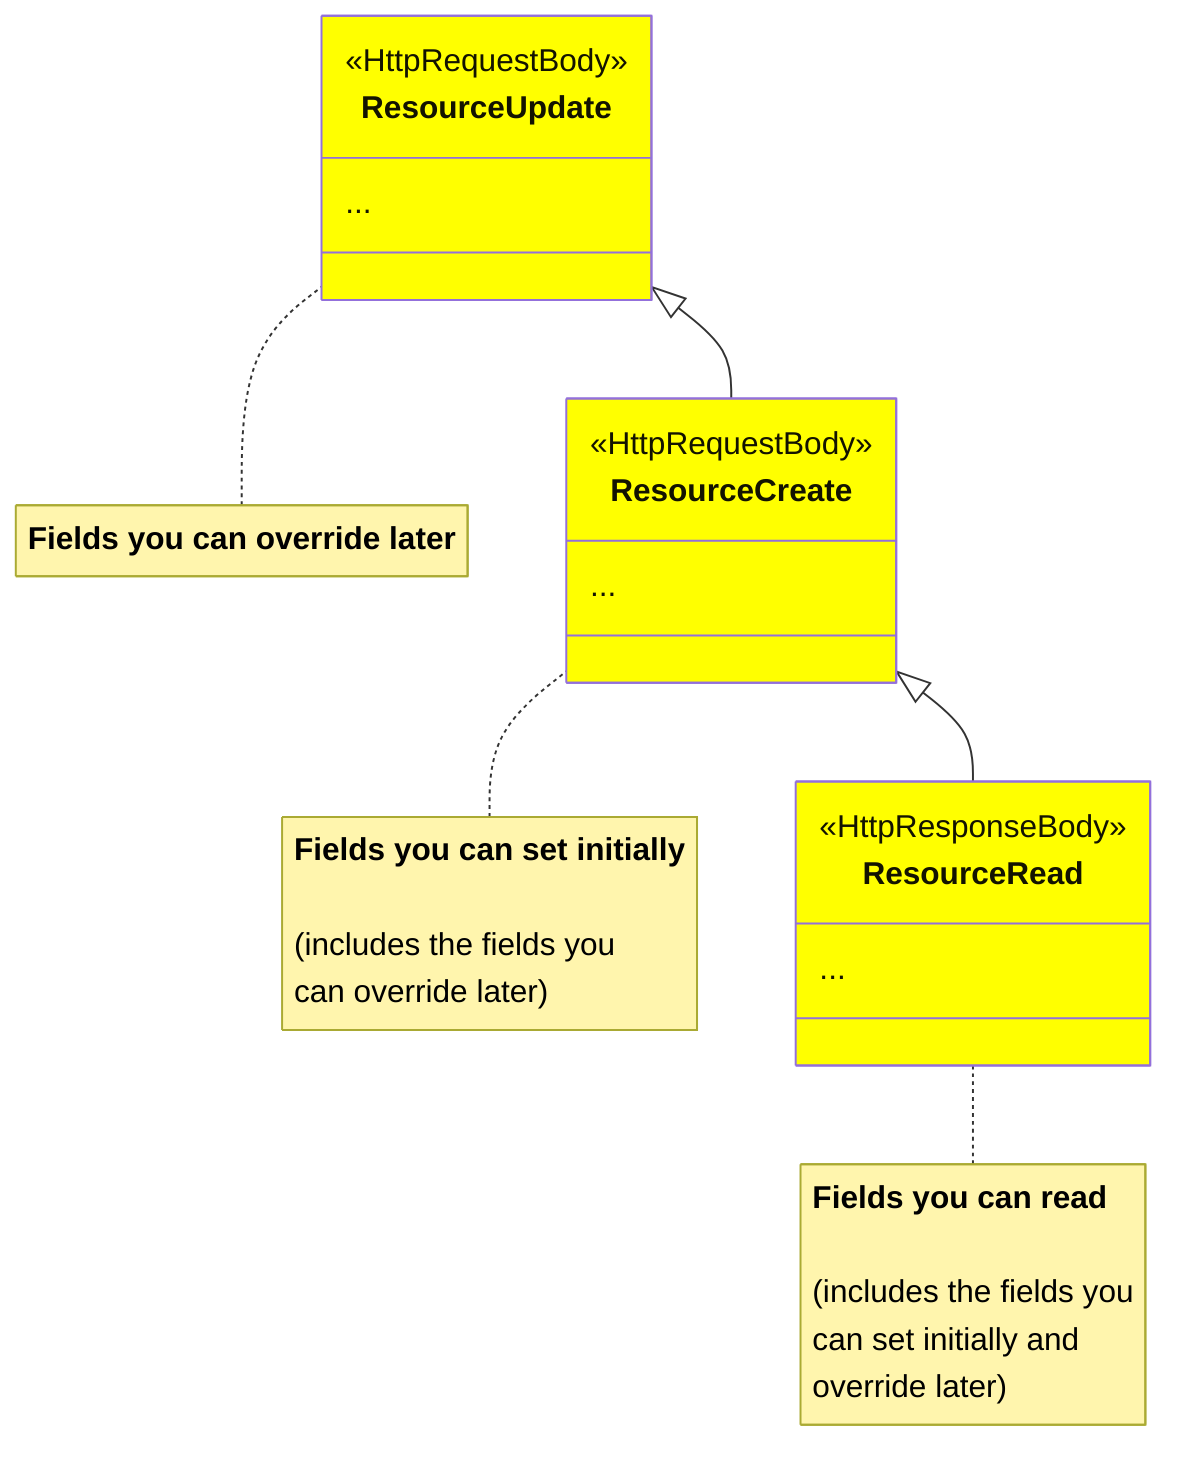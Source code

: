 classDiagram

    direction BT

    note for ResourceUpdate "<b>Fields you can override later</b>"
    note for ResourceCreate "<b>Fields you can set initially</b><br/><br/>(includes the fields you<br/>can override later)"
    note for ResourceRead "<b>Fields you can read</b><br/><br/>(includes the fields you<br/>can set initially and<br/>override later)"

    class ResourceRead {
        <<HttpResponseBody>>
        ...
    }
    class ResourceCreate {
        <<HttpRequestBody>>
        ...
    }
    class ResourceUpdate {
        <<HttpRequestBody>>
        ...
    }

    ResourceRead --|> ResourceCreate
    ResourceCreate --|> ResourceUpdate

    style ResourceRead fill:yellow
    style ResourceCreate fill:yellow
    style ResourceUpdate fill:yellow